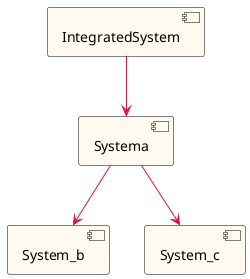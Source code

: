''''''''''''''''''''''''''''''''''''''''''
''                                      ''
''  AUTOGENERATED CODE -- DO NOT EDIT!  ''
''                                      ''
''''''''''''''''''''''''''''''''''''''''''

@startuml
hide stereotype
scale max 16384 height
skinparam component {
  BackgroundColor FloralWhite
  BorderColor Black
  ArrowColor Crimson
}
[IntegratedSystem] as _0 <<highlight>>
[Systema] as _1 <<highlight>>
_0 --> _1
[System_b] as _2
_1 --> _2
[System_c] as _3
_1 --> _3
@enduml